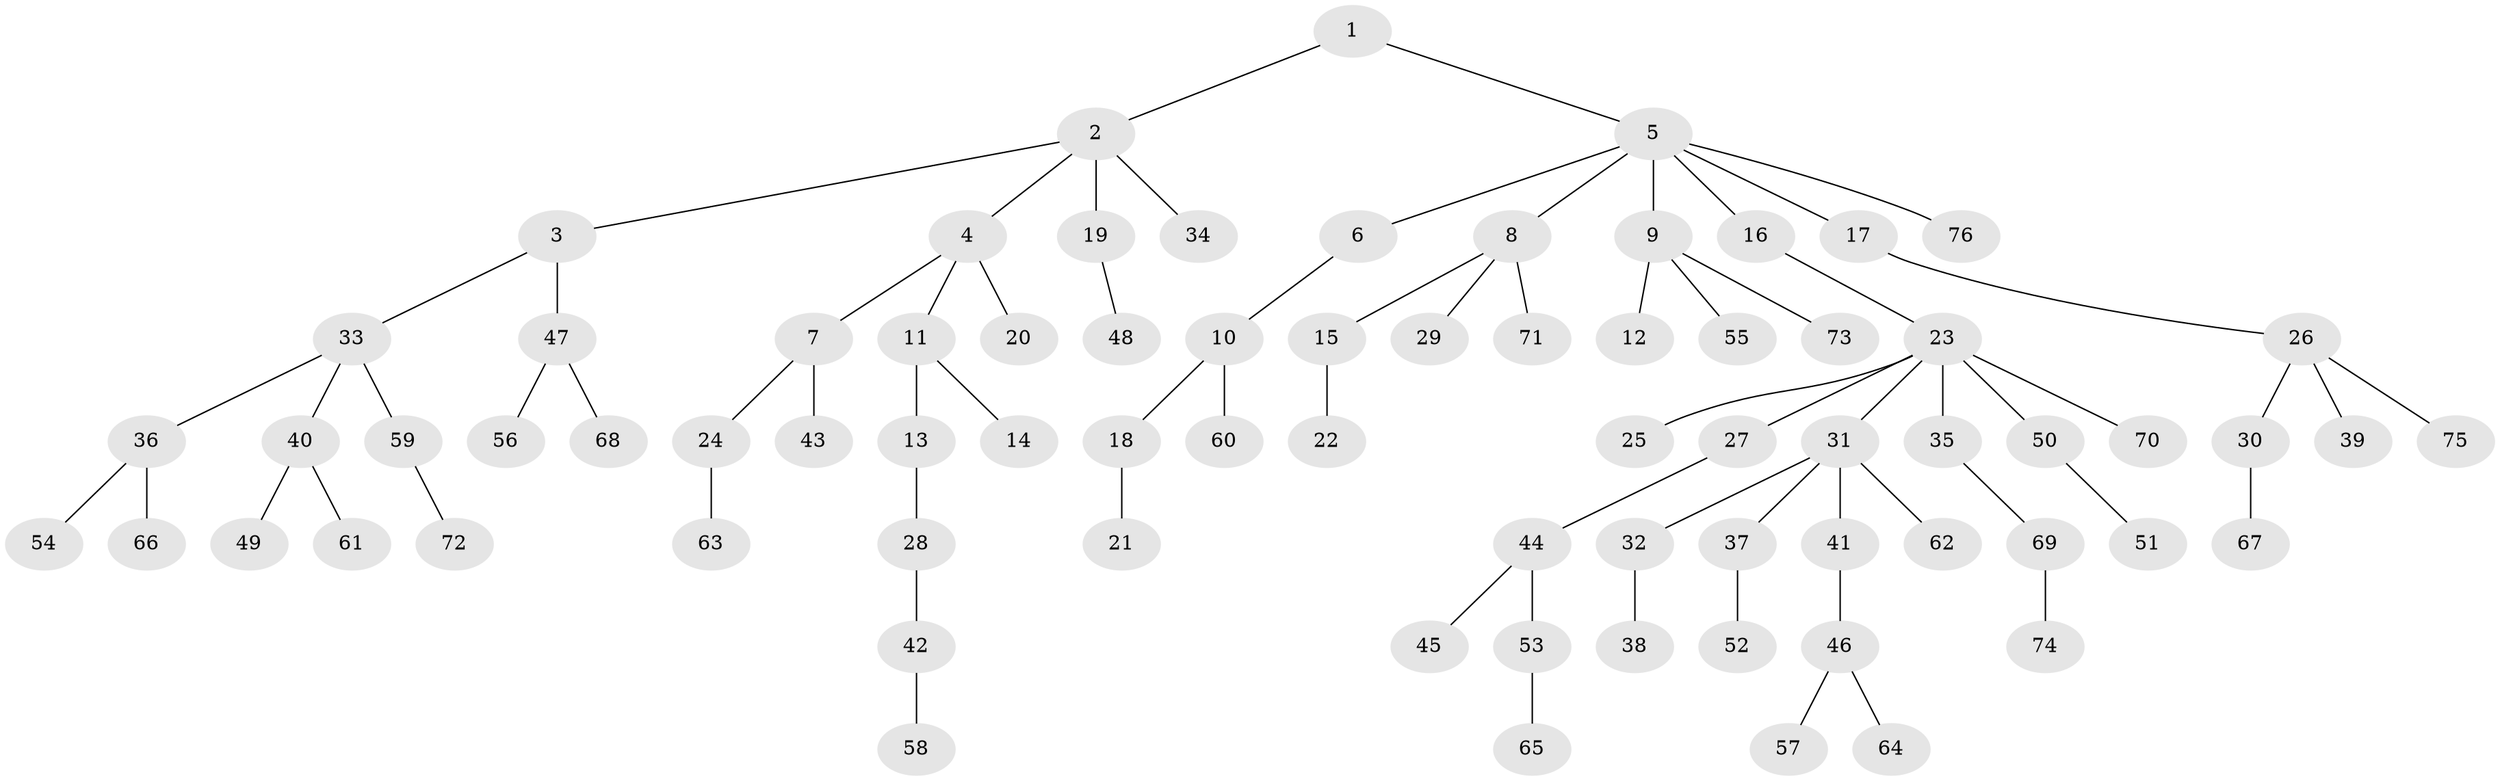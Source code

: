 // Generated by graph-tools (version 1.1) at 2025/53/03/09/25 04:53:44]
// undirected, 76 vertices, 75 edges
graph export_dot {
graph [start="1"]
  node [color=gray90,style=filled];
  1;
  2;
  3;
  4;
  5;
  6;
  7;
  8;
  9;
  10;
  11;
  12;
  13;
  14;
  15;
  16;
  17;
  18;
  19;
  20;
  21;
  22;
  23;
  24;
  25;
  26;
  27;
  28;
  29;
  30;
  31;
  32;
  33;
  34;
  35;
  36;
  37;
  38;
  39;
  40;
  41;
  42;
  43;
  44;
  45;
  46;
  47;
  48;
  49;
  50;
  51;
  52;
  53;
  54;
  55;
  56;
  57;
  58;
  59;
  60;
  61;
  62;
  63;
  64;
  65;
  66;
  67;
  68;
  69;
  70;
  71;
  72;
  73;
  74;
  75;
  76;
  1 -- 2;
  1 -- 5;
  2 -- 3;
  2 -- 4;
  2 -- 19;
  2 -- 34;
  3 -- 33;
  3 -- 47;
  4 -- 7;
  4 -- 11;
  4 -- 20;
  5 -- 6;
  5 -- 8;
  5 -- 9;
  5 -- 16;
  5 -- 17;
  5 -- 76;
  6 -- 10;
  7 -- 24;
  7 -- 43;
  8 -- 15;
  8 -- 29;
  8 -- 71;
  9 -- 12;
  9 -- 55;
  9 -- 73;
  10 -- 18;
  10 -- 60;
  11 -- 13;
  11 -- 14;
  13 -- 28;
  15 -- 22;
  16 -- 23;
  17 -- 26;
  18 -- 21;
  19 -- 48;
  23 -- 25;
  23 -- 27;
  23 -- 31;
  23 -- 35;
  23 -- 50;
  23 -- 70;
  24 -- 63;
  26 -- 30;
  26 -- 39;
  26 -- 75;
  27 -- 44;
  28 -- 42;
  30 -- 67;
  31 -- 32;
  31 -- 37;
  31 -- 41;
  31 -- 62;
  32 -- 38;
  33 -- 36;
  33 -- 40;
  33 -- 59;
  35 -- 69;
  36 -- 54;
  36 -- 66;
  37 -- 52;
  40 -- 49;
  40 -- 61;
  41 -- 46;
  42 -- 58;
  44 -- 45;
  44 -- 53;
  46 -- 57;
  46 -- 64;
  47 -- 56;
  47 -- 68;
  50 -- 51;
  53 -- 65;
  59 -- 72;
  69 -- 74;
}
